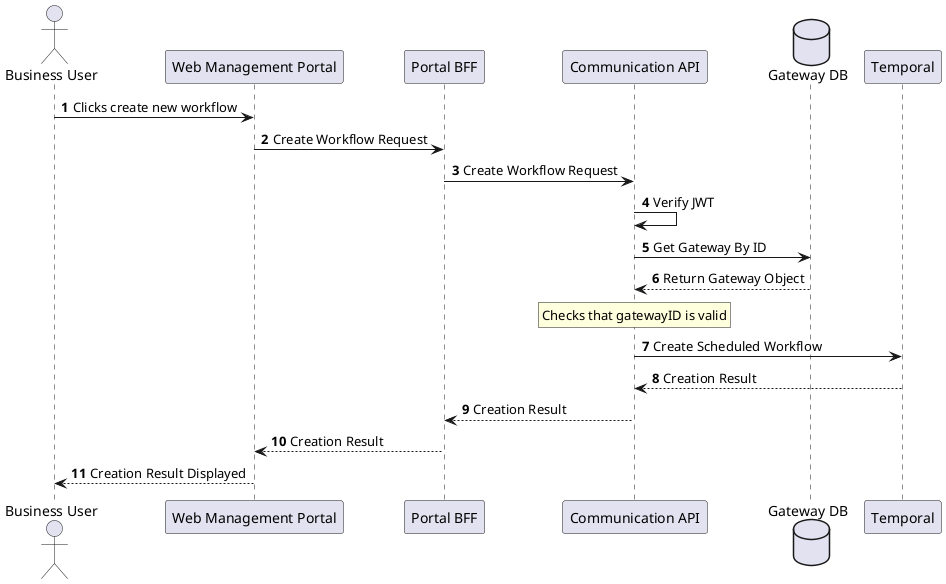 @startuml Create New Workflow

actor "Business User" as bu
participant "Web Management Portal" as wmp
participant "Portal BFF" as pbff
participant "Communication API" as cAPI
database "Gateway DB" as gwdb
participant "Temporal" as temporal

autonumber

bu -> wmp: Clicks create new workflow
wmp -> pbff: Create Workflow Request
pbff -> cAPI: Create Workflow Request
cAPI -> cAPI: Verify JWT
cAPI -> gwdb: Get Gateway By ID
gwdb --> cAPI: Return Gateway Object
rnote over cAPI
    Checks that gatewayID is valid
endrnote
cAPI -> temporal: Create Scheduled Workflow
temporal --> cAPI: Creation Result
cAPI --> pbff: Creation Result
pbff --> wmp: Creation Result
wmp --> bu: Creation Result Displayed

@enduml
